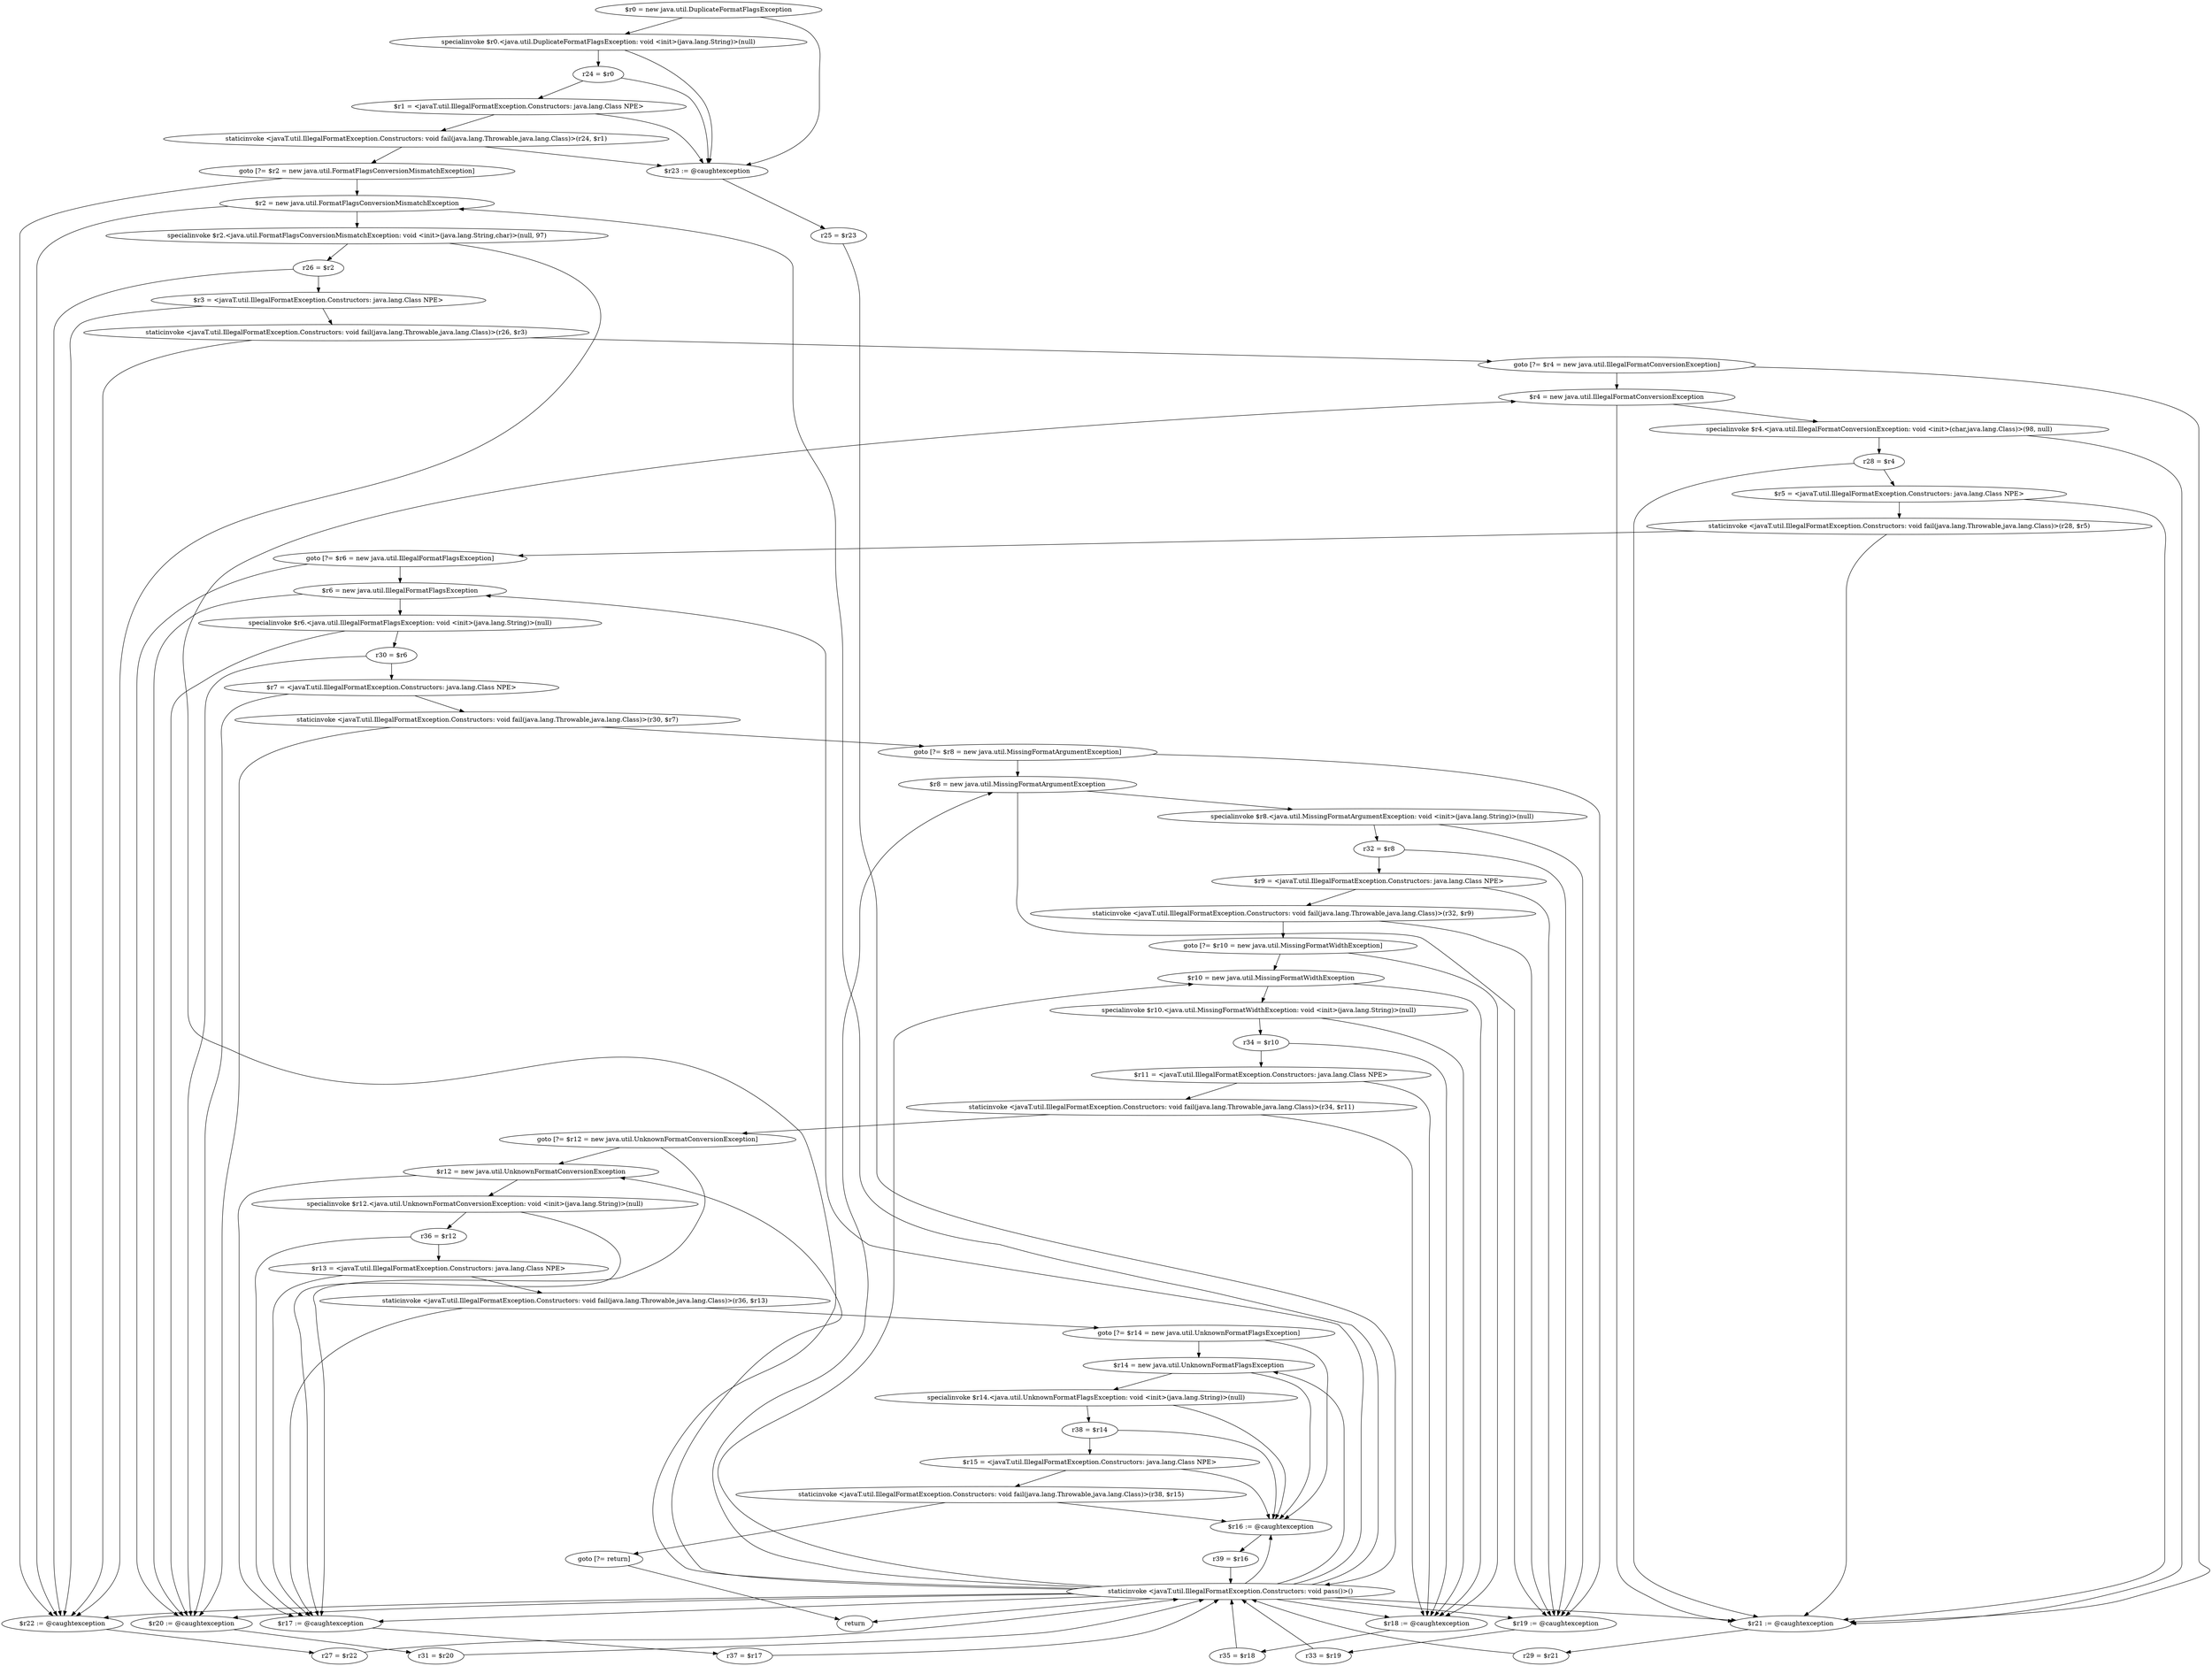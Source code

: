 digraph "unitGraph" {
    "$r0 = new java.util.DuplicateFormatFlagsException"
    "specialinvoke $r0.<java.util.DuplicateFormatFlagsException: void <init>(java.lang.String)>(null)"
    "r24 = $r0"
    "$r1 = <javaT.util.IllegalFormatException.Constructors: java.lang.Class NPE>"
    "staticinvoke <javaT.util.IllegalFormatException.Constructors: void fail(java.lang.Throwable,java.lang.Class)>(r24, $r1)"
    "goto [?= $r2 = new java.util.FormatFlagsConversionMismatchException]"
    "$r23 := @caughtexception"
    "r25 = $r23"
    "staticinvoke <javaT.util.IllegalFormatException.Constructors: void pass()>()"
    "$r2 = new java.util.FormatFlagsConversionMismatchException"
    "specialinvoke $r2.<java.util.FormatFlagsConversionMismatchException: void <init>(java.lang.String,char)>(null, 97)"
    "r26 = $r2"
    "$r3 = <javaT.util.IllegalFormatException.Constructors: java.lang.Class NPE>"
    "staticinvoke <javaT.util.IllegalFormatException.Constructors: void fail(java.lang.Throwable,java.lang.Class)>(r26, $r3)"
    "goto [?= $r4 = new java.util.IllegalFormatConversionException]"
    "$r22 := @caughtexception"
    "r27 = $r22"
    "$r4 = new java.util.IllegalFormatConversionException"
    "specialinvoke $r4.<java.util.IllegalFormatConversionException: void <init>(char,java.lang.Class)>(98, null)"
    "r28 = $r4"
    "$r5 = <javaT.util.IllegalFormatException.Constructors: java.lang.Class NPE>"
    "staticinvoke <javaT.util.IllegalFormatException.Constructors: void fail(java.lang.Throwable,java.lang.Class)>(r28, $r5)"
    "goto [?= $r6 = new java.util.IllegalFormatFlagsException]"
    "$r21 := @caughtexception"
    "r29 = $r21"
    "$r6 = new java.util.IllegalFormatFlagsException"
    "specialinvoke $r6.<java.util.IllegalFormatFlagsException: void <init>(java.lang.String)>(null)"
    "r30 = $r6"
    "$r7 = <javaT.util.IllegalFormatException.Constructors: java.lang.Class NPE>"
    "staticinvoke <javaT.util.IllegalFormatException.Constructors: void fail(java.lang.Throwable,java.lang.Class)>(r30, $r7)"
    "goto [?= $r8 = new java.util.MissingFormatArgumentException]"
    "$r20 := @caughtexception"
    "r31 = $r20"
    "$r8 = new java.util.MissingFormatArgumentException"
    "specialinvoke $r8.<java.util.MissingFormatArgumentException: void <init>(java.lang.String)>(null)"
    "r32 = $r8"
    "$r9 = <javaT.util.IllegalFormatException.Constructors: java.lang.Class NPE>"
    "staticinvoke <javaT.util.IllegalFormatException.Constructors: void fail(java.lang.Throwable,java.lang.Class)>(r32, $r9)"
    "goto [?= $r10 = new java.util.MissingFormatWidthException]"
    "$r19 := @caughtexception"
    "r33 = $r19"
    "$r10 = new java.util.MissingFormatWidthException"
    "specialinvoke $r10.<java.util.MissingFormatWidthException: void <init>(java.lang.String)>(null)"
    "r34 = $r10"
    "$r11 = <javaT.util.IllegalFormatException.Constructors: java.lang.Class NPE>"
    "staticinvoke <javaT.util.IllegalFormatException.Constructors: void fail(java.lang.Throwable,java.lang.Class)>(r34, $r11)"
    "goto [?= $r12 = new java.util.UnknownFormatConversionException]"
    "$r18 := @caughtexception"
    "r35 = $r18"
    "$r12 = new java.util.UnknownFormatConversionException"
    "specialinvoke $r12.<java.util.UnknownFormatConversionException: void <init>(java.lang.String)>(null)"
    "r36 = $r12"
    "$r13 = <javaT.util.IllegalFormatException.Constructors: java.lang.Class NPE>"
    "staticinvoke <javaT.util.IllegalFormatException.Constructors: void fail(java.lang.Throwable,java.lang.Class)>(r36, $r13)"
    "goto [?= $r14 = new java.util.UnknownFormatFlagsException]"
    "$r17 := @caughtexception"
    "r37 = $r17"
    "$r14 = new java.util.UnknownFormatFlagsException"
    "specialinvoke $r14.<java.util.UnknownFormatFlagsException: void <init>(java.lang.String)>(null)"
    "r38 = $r14"
    "$r15 = <javaT.util.IllegalFormatException.Constructors: java.lang.Class NPE>"
    "staticinvoke <javaT.util.IllegalFormatException.Constructors: void fail(java.lang.Throwable,java.lang.Class)>(r38, $r15)"
    "goto [?= return]"
    "$r16 := @caughtexception"
    "r39 = $r16"
    "return"
    "$r0 = new java.util.DuplicateFormatFlagsException"->"specialinvoke $r0.<java.util.DuplicateFormatFlagsException: void <init>(java.lang.String)>(null)";
    "$r0 = new java.util.DuplicateFormatFlagsException"->"$r23 := @caughtexception";
    "specialinvoke $r0.<java.util.DuplicateFormatFlagsException: void <init>(java.lang.String)>(null)"->"r24 = $r0";
    "specialinvoke $r0.<java.util.DuplicateFormatFlagsException: void <init>(java.lang.String)>(null)"->"$r23 := @caughtexception";
    "r24 = $r0"->"$r1 = <javaT.util.IllegalFormatException.Constructors: java.lang.Class NPE>";
    "r24 = $r0"->"$r23 := @caughtexception";
    "$r1 = <javaT.util.IllegalFormatException.Constructors: java.lang.Class NPE>"->"staticinvoke <javaT.util.IllegalFormatException.Constructors: void fail(java.lang.Throwable,java.lang.Class)>(r24, $r1)";
    "$r1 = <javaT.util.IllegalFormatException.Constructors: java.lang.Class NPE>"->"$r23 := @caughtexception";
    "staticinvoke <javaT.util.IllegalFormatException.Constructors: void fail(java.lang.Throwable,java.lang.Class)>(r24, $r1)"->"goto [?= $r2 = new java.util.FormatFlagsConversionMismatchException]";
    "staticinvoke <javaT.util.IllegalFormatException.Constructors: void fail(java.lang.Throwable,java.lang.Class)>(r24, $r1)"->"$r23 := @caughtexception";
    "goto [?= $r2 = new java.util.FormatFlagsConversionMismatchException]"->"$r2 = new java.util.FormatFlagsConversionMismatchException";
    "goto [?= $r2 = new java.util.FormatFlagsConversionMismatchException]"->"$r22 := @caughtexception";
    "$r23 := @caughtexception"->"r25 = $r23";
    "r25 = $r23"->"staticinvoke <javaT.util.IllegalFormatException.Constructors: void pass()>()";
    "staticinvoke <javaT.util.IllegalFormatException.Constructors: void pass()>()"->"$r2 = new java.util.FormatFlagsConversionMismatchException";
    "staticinvoke <javaT.util.IllegalFormatException.Constructors: void pass()>()"->"$r22 := @caughtexception";
    "$r2 = new java.util.FormatFlagsConversionMismatchException"->"specialinvoke $r2.<java.util.FormatFlagsConversionMismatchException: void <init>(java.lang.String,char)>(null, 97)";
    "$r2 = new java.util.FormatFlagsConversionMismatchException"->"$r22 := @caughtexception";
    "specialinvoke $r2.<java.util.FormatFlagsConversionMismatchException: void <init>(java.lang.String,char)>(null, 97)"->"r26 = $r2";
    "specialinvoke $r2.<java.util.FormatFlagsConversionMismatchException: void <init>(java.lang.String,char)>(null, 97)"->"$r22 := @caughtexception";
    "r26 = $r2"->"$r3 = <javaT.util.IllegalFormatException.Constructors: java.lang.Class NPE>";
    "r26 = $r2"->"$r22 := @caughtexception";
    "$r3 = <javaT.util.IllegalFormatException.Constructors: java.lang.Class NPE>"->"staticinvoke <javaT.util.IllegalFormatException.Constructors: void fail(java.lang.Throwable,java.lang.Class)>(r26, $r3)";
    "$r3 = <javaT.util.IllegalFormatException.Constructors: java.lang.Class NPE>"->"$r22 := @caughtexception";
    "staticinvoke <javaT.util.IllegalFormatException.Constructors: void fail(java.lang.Throwable,java.lang.Class)>(r26, $r3)"->"goto [?= $r4 = new java.util.IllegalFormatConversionException]";
    "staticinvoke <javaT.util.IllegalFormatException.Constructors: void fail(java.lang.Throwable,java.lang.Class)>(r26, $r3)"->"$r22 := @caughtexception";
    "goto [?= $r4 = new java.util.IllegalFormatConversionException]"->"$r4 = new java.util.IllegalFormatConversionException";
    "goto [?= $r4 = new java.util.IllegalFormatConversionException]"->"$r21 := @caughtexception";
    "$r22 := @caughtexception"->"r27 = $r22";
    "r27 = $r22"->"staticinvoke <javaT.util.IllegalFormatException.Constructors: void pass()>()";
    "staticinvoke <javaT.util.IllegalFormatException.Constructors: void pass()>()"->"$r4 = new java.util.IllegalFormatConversionException";
    "staticinvoke <javaT.util.IllegalFormatException.Constructors: void pass()>()"->"$r21 := @caughtexception";
    "$r4 = new java.util.IllegalFormatConversionException"->"specialinvoke $r4.<java.util.IllegalFormatConversionException: void <init>(char,java.lang.Class)>(98, null)";
    "$r4 = new java.util.IllegalFormatConversionException"->"$r21 := @caughtexception";
    "specialinvoke $r4.<java.util.IllegalFormatConversionException: void <init>(char,java.lang.Class)>(98, null)"->"r28 = $r4";
    "specialinvoke $r4.<java.util.IllegalFormatConversionException: void <init>(char,java.lang.Class)>(98, null)"->"$r21 := @caughtexception";
    "r28 = $r4"->"$r5 = <javaT.util.IllegalFormatException.Constructors: java.lang.Class NPE>";
    "r28 = $r4"->"$r21 := @caughtexception";
    "$r5 = <javaT.util.IllegalFormatException.Constructors: java.lang.Class NPE>"->"staticinvoke <javaT.util.IllegalFormatException.Constructors: void fail(java.lang.Throwable,java.lang.Class)>(r28, $r5)";
    "$r5 = <javaT.util.IllegalFormatException.Constructors: java.lang.Class NPE>"->"$r21 := @caughtexception";
    "staticinvoke <javaT.util.IllegalFormatException.Constructors: void fail(java.lang.Throwable,java.lang.Class)>(r28, $r5)"->"goto [?= $r6 = new java.util.IllegalFormatFlagsException]";
    "staticinvoke <javaT.util.IllegalFormatException.Constructors: void fail(java.lang.Throwable,java.lang.Class)>(r28, $r5)"->"$r21 := @caughtexception";
    "goto [?= $r6 = new java.util.IllegalFormatFlagsException]"->"$r6 = new java.util.IllegalFormatFlagsException";
    "goto [?= $r6 = new java.util.IllegalFormatFlagsException]"->"$r20 := @caughtexception";
    "$r21 := @caughtexception"->"r29 = $r21";
    "r29 = $r21"->"staticinvoke <javaT.util.IllegalFormatException.Constructors: void pass()>()";
    "staticinvoke <javaT.util.IllegalFormatException.Constructors: void pass()>()"->"$r6 = new java.util.IllegalFormatFlagsException";
    "staticinvoke <javaT.util.IllegalFormatException.Constructors: void pass()>()"->"$r20 := @caughtexception";
    "$r6 = new java.util.IllegalFormatFlagsException"->"specialinvoke $r6.<java.util.IllegalFormatFlagsException: void <init>(java.lang.String)>(null)";
    "$r6 = new java.util.IllegalFormatFlagsException"->"$r20 := @caughtexception";
    "specialinvoke $r6.<java.util.IllegalFormatFlagsException: void <init>(java.lang.String)>(null)"->"r30 = $r6";
    "specialinvoke $r6.<java.util.IllegalFormatFlagsException: void <init>(java.lang.String)>(null)"->"$r20 := @caughtexception";
    "r30 = $r6"->"$r7 = <javaT.util.IllegalFormatException.Constructors: java.lang.Class NPE>";
    "r30 = $r6"->"$r20 := @caughtexception";
    "$r7 = <javaT.util.IllegalFormatException.Constructors: java.lang.Class NPE>"->"staticinvoke <javaT.util.IllegalFormatException.Constructors: void fail(java.lang.Throwable,java.lang.Class)>(r30, $r7)";
    "$r7 = <javaT.util.IllegalFormatException.Constructors: java.lang.Class NPE>"->"$r20 := @caughtexception";
    "staticinvoke <javaT.util.IllegalFormatException.Constructors: void fail(java.lang.Throwable,java.lang.Class)>(r30, $r7)"->"goto [?= $r8 = new java.util.MissingFormatArgumentException]";
    "staticinvoke <javaT.util.IllegalFormatException.Constructors: void fail(java.lang.Throwable,java.lang.Class)>(r30, $r7)"->"$r20 := @caughtexception";
    "goto [?= $r8 = new java.util.MissingFormatArgumentException]"->"$r8 = new java.util.MissingFormatArgumentException";
    "goto [?= $r8 = new java.util.MissingFormatArgumentException]"->"$r19 := @caughtexception";
    "$r20 := @caughtexception"->"r31 = $r20";
    "r31 = $r20"->"staticinvoke <javaT.util.IllegalFormatException.Constructors: void pass()>()";
    "staticinvoke <javaT.util.IllegalFormatException.Constructors: void pass()>()"->"$r8 = new java.util.MissingFormatArgumentException";
    "staticinvoke <javaT.util.IllegalFormatException.Constructors: void pass()>()"->"$r19 := @caughtexception";
    "$r8 = new java.util.MissingFormatArgumentException"->"specialinvoke $r8.<java.util.MissingFormatArgumentException: void <init>(java.lang.String)>(null)";
    "$r8 = new java.util.MissingFormatArgumentException"->"$r19 := @caughtexception";
    "specialinvoke $r8.<java.util.MissingFormatArgumentException: void <init>(java.lang.String)>(null)"->"r32 = $r8";
    "specialinvoke $r8.<java.util.MissingFormatArgumentException: void <init>(java.lang.String)>(null)"->"$r19 := @caughtexception";
    "r32 = $r8"->"$r9 = <javaT.util.IllegalFormatException.Constructors: java.lang.Class NPE>";
    "r32 = $r8"->"$r19 := @caughtexception";
    "$r9 = <javaT.util.IllegalFormatException.Constructors: java.lang.Class NPE>"->"staticinvoke <javaT.util.IllegalFormatException.Constructors: void fail(java.lang.Throwable,java.lang.Class)>(r32, $r9)";
    "$r9 = <javaT.util.IllegalFormatException.Constructors: java.lang.Class NPE>"->"$r19 := @caughtexception";
    "staticinvoke <javaT.util.IllegalFormatException.Constructors: void fail(java.lang.Throwable,java.lang.Class)>(r32, $r9)"->"goto [?= $r10 = new java.util.MissingFormatWidthException]";
    "staticinvoke <javaT.util.IllegalFormatException.Constructors: void fail(java.lang.Throwable,java.lang.Class)>(r32, $r9)"->"$r19 := @caughtexception";
    "goto [?= $r10 = new java.util.MissingFormatWidthException]"->"$r10 = new java.util.MissingFormatWidthException";
    "goto [?= $r10 = new java.util.MissingFormatWidthException]"->"$r18 := @caughtexception";
    "$r19 := @caughtexception"->"r33 = $r19";
    "r33 = $r19"->"staticinvoke <javaT.util.IllegalFormatException.Constructors: void pass()>()";
    "staticinvoke <javaT.util.IllegalFormatException.Constructors: void pass()>()"->"$r10 = new java.util.MissingFormatWidthException";
    "staticinvoke <javaT.util.IllegalFormatException.Constructors: void pass()>()"->"$r18 := @caughtexception";
    "$r10 = new java.util.MissingFormatWidthException"->"specialinvoke $r10.<java.util.MissingFormatWidthException: void <init>(java.lang.String)>(null)";
    "$r10 = new java.util.MissingFormatWidthException"->"$r18 := @caughtexception";
    "specialinvoke $r10.<java.util.MissingFormatWidthException: void <init>(java.lang.String)>(null)"->"r34 = $r10";
    "specialinvoke $r10.<java.util.MissingFormatWidthException: void <init>(java.lang.String)>(null)"->"$r18 := @caughtexception";
    "r34 = $r10"->"$r11 = <javaT.util.IllegalFormatException.Constructors: java.lang.Class NPE>";
    "r34 = $r10"->"$r18 := @caughtexception";
    "$r11 = <javaT.util.IllegalFormatException.Constructors: java.lang.Class NPE>"->"staticinvoke <javaT.util.IllegalFormatException.Constructors: void fail(java.lang.Throwable,java.lang.Class)>(r34, $r11)";
    "$r11 = <javaT.util.IllegalFormatException.Constructors: java.lang.Class NPE>"->"$r18 := @caughtexception";
    "staticinvoke <javaT.util.IllegalFormatException.Constructors: void fail(java.lang.Throwable,java.lang.Class)>(r34, $r11)"->"goto [?= $r12 = new java.util.UnknownFormatConversionException]";
    "staticinvoke <javaT.util.IllegalFormatException.Constructors: void fail(java.lang.Throwable,java.lang.Class)>(r34, $r11)"->"$r18 := @caughtexception";
    "goto [?= $r12 = new java.util.UnknownFormatConversionException]"->"$r12 = new java.util.UnknownFormatConversionException";
    "goto [?= $r12 = new java.util.UnknownFormatConversionException]"->"$r17 := @caughtexception";
    "$r18 := @caughtexception"->"r35 = $r18";
    "r35 = $r18"->"staticinvoke <javaT.util.IllegalFormatException.Constructors: void pass()>()";
    "staticinvoke <javaT.util.IllegalFormatException.Constructors: void pass()>()"->"$r12 = new java.util.UnknownFormatConversionException";
    "staticinvoke <javaT.util.IllegalFormatException.Constructors: void pass()>()"->"$r17 := @caughtexception";
    "$r12 = new java.util.UnknownFormatConversionException"->"specialinvoke $r12.<java.util.UnknownFormatConversionException: void <init>(java.lang.String)>(null)";
    "$r12 = new java.util.UnknownFormatConversionException"->"$r17 := @caughtexception";
    "specialinvoke $r12.<java.util.UnknownFormatConversionException: void <init>(java.lang.String)>(null)"->"r36 = $r12";
    "specialinvoke $r12.<java.util.UnknownFormatConversionException: void <init>(java.lang.String)>(null)"->"$r17 := @caughtexception";
    "r36 = $r12"->"$r13 = <javaT.util.IllegalFormatException.Constructors: java.lang.Class NPE>";
    "r36 = $r12"->"$r17 := @caughtexception";
    "$r13 = <javaT.util.IllegalFormatException.Constructors: java.lang.Class NPE>"->"staticinvoke <javaT.util.IllegalFormatException.Constructors: void fail(java.lang.Throwable,java.lang.Class)>(r36, $r13)";
    "$r13 = <javaT.util.IllegalFormatException.Constructors: java.lang.Class NPE>"->"$r17 := @caughtexception";
    "staticinvoke <javaT.util.IllegalFormatException.Constructors: void fail(java.lang.Throwable,java.lang.Class)>(r36, $r13)"->"goto [?= $r14 = new java.util.UnknownFormatFlagsException]";
    "staticinvoke <javaT.util.IllegalFormatException.Constructors: void fail(java.lang.Throwable,java.lang.Class)>(r36, $r13)"->"$r17 := @caughtexception";
    "goto [?= $r14 = new java.util.UnknownFormatFlagsException]"->"$r14 = new java.util.UnknownFormatFlagsException";
    "goto [?= $r14 = new java.util.UnknownFormatFlagsException]"->"$r16 := @caughtexception";
    "$r17 := @caughtexception"->"r37 = $r17";
    "r37 = $r17"->"staticinvoke <javaT.util.IllegalFormatException.Constructors: void pass()>()";
    "staticinvoke <javaT.util.IllegalFormatException.Constructors: void pass()>()"->"$r14 = new java.util.UnknownFormatFlagsException";
    "staticinvoke <javaT.util.IllegalFormatException.Constructors: void pass()>()"->"$r16 := @caughtexception";
    "$r14 = new java.util.UnknownFormatFlagsException"->"specialinvoke $r14.<java.util.UnknownFormatFlagsException: void <init>(java.lang.String)>(null)";
    "$r14 = new java.util.UnknownFormatFlagsException"->"$r16 := @caughtexception";
    "specialinvoke $r14.<java.util.UnknownFormatFlagsException: void <init>(java.lang.String)>(null)"->"r38 = $r14";
    "specialinvoke $r14.<java.util.UnknownFormatFlagsException: void <init>(java.lang.String)>(null)"->"$r16 := @caughtexception";
    "r38 = $r14"->"$r15 = <javaT.util.IllegalFormatException.Constructors: java.lang.Class NPE>";
    "r38 = $r14"->"$r16 := @caughtexception";
    "$r15 = <javaT.util.IllegalFormatException.Constructors: java.lang.Class NPE>"->"staticinvoke <javaT.util.IllegalFormatException.Constructors: void fail(java.lang.Throwable,java.lang.Class)>(r38, $r15)";
    "$r15 = <javaT.util.IllegalFormatException.Constructors: java.lang.Class NPE>"->"$r16 := @caughtexception";
    "staticinvoke <javaT.util.IllegalFormatException.Constructors: void fail(java.lang.Throwable,java.lang.Class)>(r38, $r15)"->"goto [?= return]";
    "staticinvoke <javaT.util.IllegalFormatException.Constructors: void fail(java.lang.Throwable,java.lang.Class)>(r38, $r15)"->"$r16 := @caughtexception";
    "goto [?= return]"->"return";
    "$r16 := @caughtexception"->"r39 = $r16";
    "r39 = $r16"->"staticinvoke <javaT.util.IllegalFormatException.Constructors: void pass()>()";
    "staticinvoke <javaT.util.IllegalFormatException.Constructors: void pass()>()"->"return";
}
